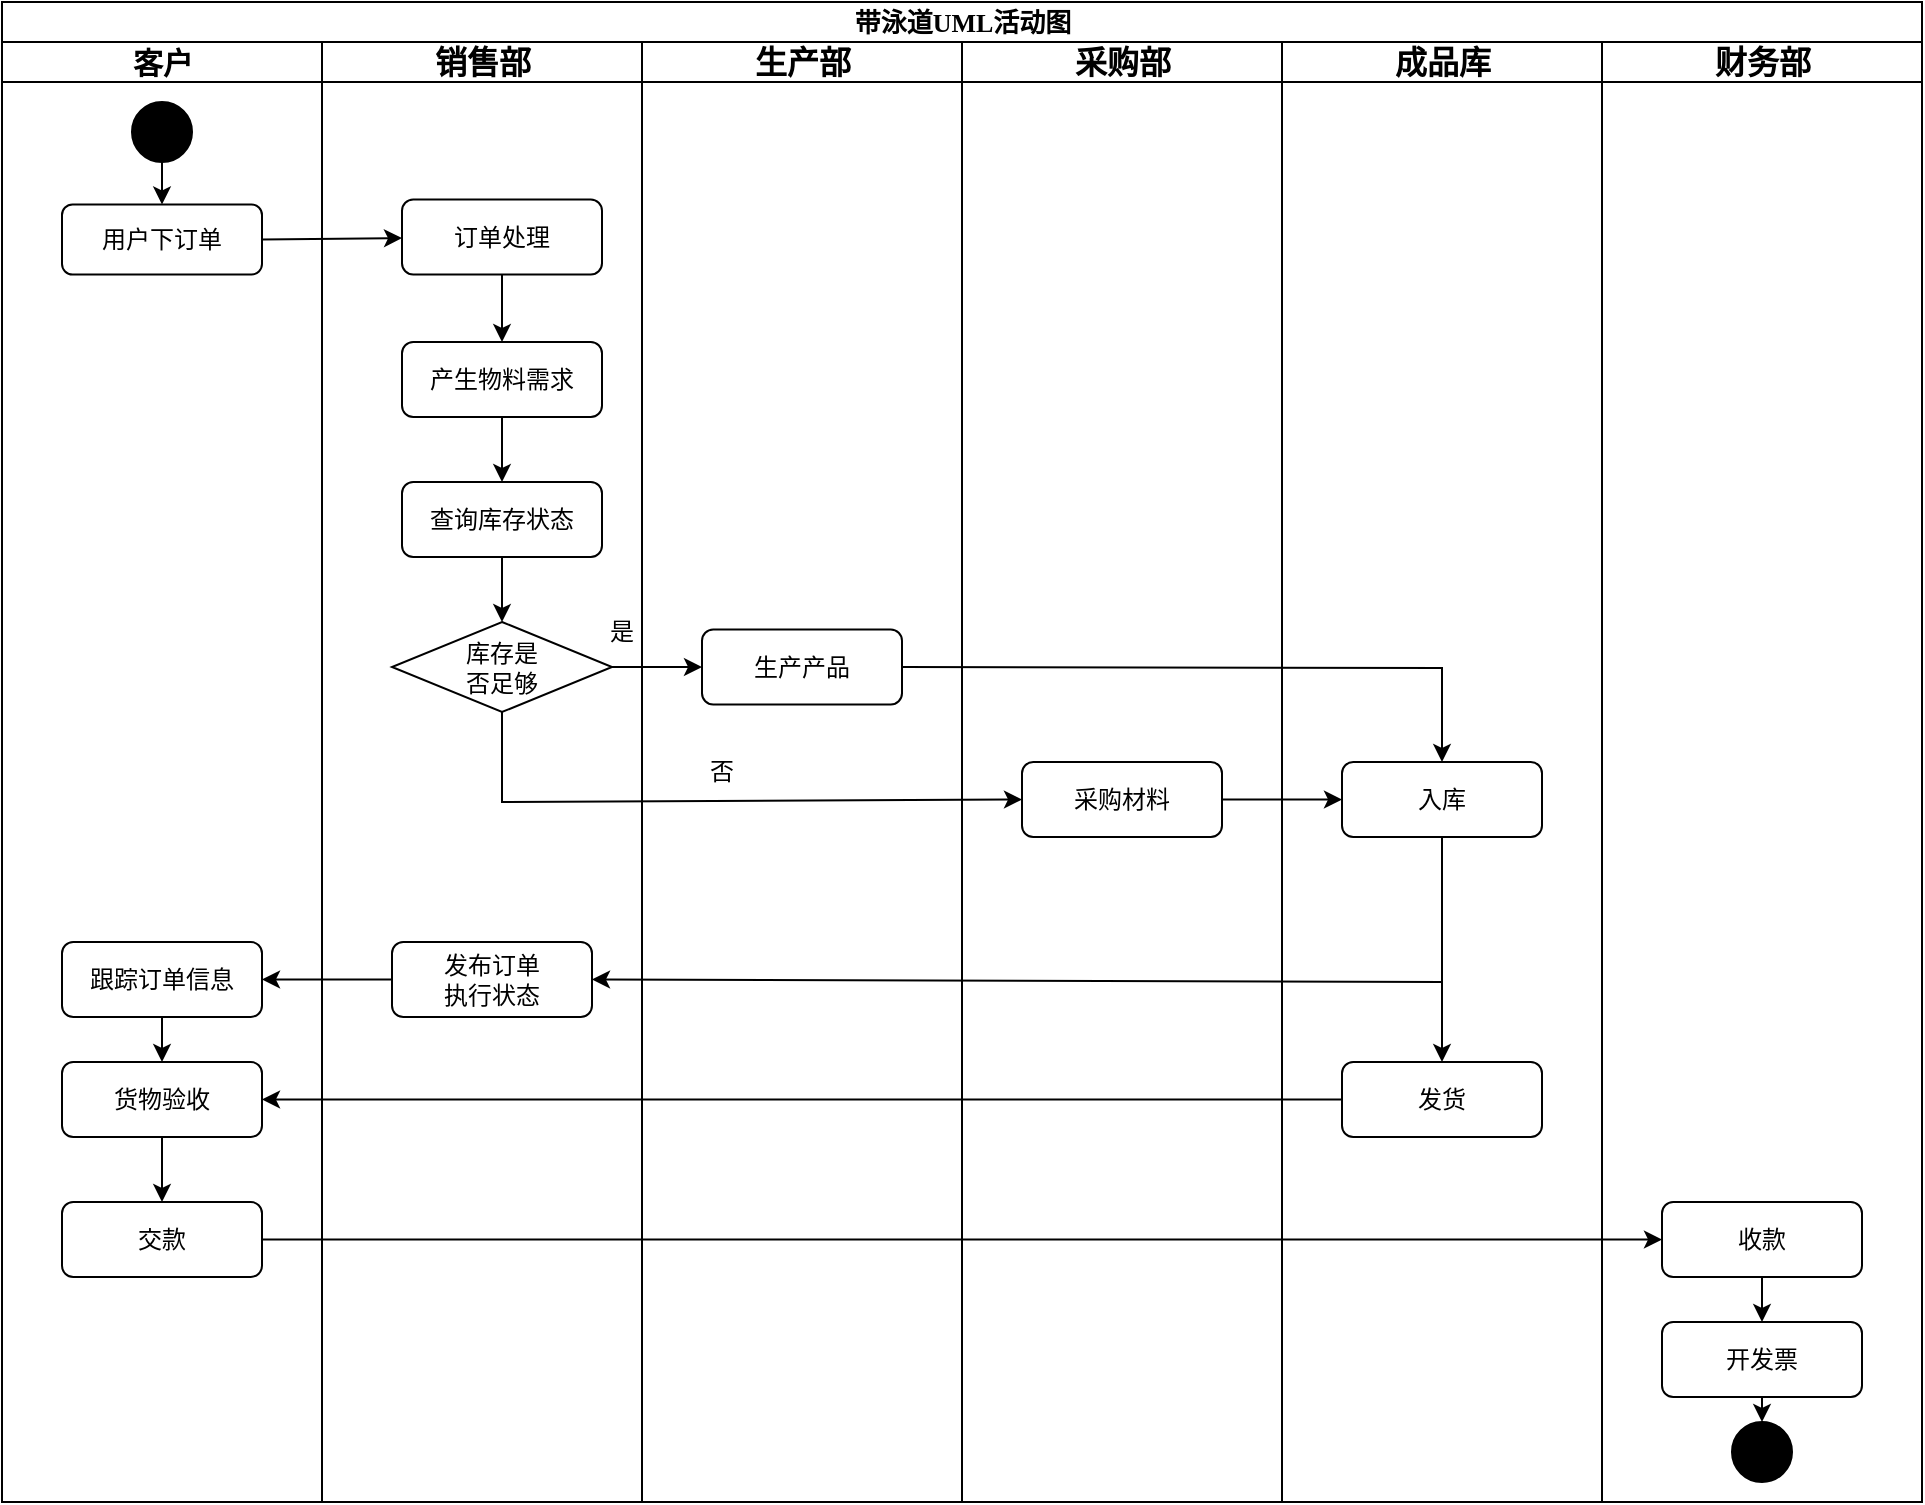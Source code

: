 <mxfile version="24.8.9">
  <diagram name="Page-1" id="74e2e168-ea6b-b213-b513-2b3c1d86103e">
    <mxGraphModel grid="1" page="1" gridSize="10" guides="1" tooltips="1" connect="1" arrows="1" fold="1" pageScale="1" pageWidth="1100" pageHeight="850" background="none" math="0" shadow="0">
      <root>
        <mxCell id="0" />
        <mxCell id="1" parent="0" />
        <mxCell id="77e6c97f196da883-1" value="&lt;font style=&quot;font-size: 13px;&quot;&gt;带泳道UML活动图&lt;/font&gt;" style="swimlane;html=1;childLayout=stackLayout;startSize=20;rounded=0;shadow=0;labelBackgroundColor=none;strokeWidth=1;fontFamily=Verdana;fontSize=8;align=center;" vertex="1" parent="1">
          <mxGeometry x="70" y="40" width="960" height="750" as="geometry" />
        </mxCell>
        <mxCell id="77e6c97f196da883-2" value="&lt;font style=&quot;font-size: 15px;&quot;&gt;客户&lt;/font&gt;" style="swimlane;html=1;startSize=20;" vertex="1" parent="77e6c97f196da883-1">
          <mxGeometry y="20" width="160" height="730" as="geometry" />
        </mxCell>
        <mxCell id="77e6c97f196da883-8" value="&lt;font style=&quot;font-size: 12px;&quot;&gt;用户下订单&lt;/font&gt;" style="rounded=1;whiteSpace=wrap;html=1;shadow=0;labelBackgroundColor=none;strokeWidth=1;fontFamily=Verdana;fontSize=8;align=center;" vertex="1" parent="77e6c97f196da883-2">
          <mxGeometry x="30" y="81.25" width="100" height="35" as="geometry" />
        </mxCell>
        <mxCell id="tVxDg_vbg_Na7_TElJBm-16" value="&lt;font style=&quot;font-size: 12px;&quot;&gt;货物验收&lt;/font&gt;" style="rounded=1;whiteSpace=wrap;html=1;shadow=0;labelBackgroundColor=none;strokeWidth=1;fontFamily=Verdana;fontSize=8;align=center;" vertex="1" parent="77e6c97f196da883-2">
          <mxGeometry x="30" y="510" width="100" height="37.5" as="geometry" />
        </mxCell>
        <mxCell id="tVxDg_vbg_Na7_TElJBm-17" value="&lt;font style=&quot;font-size: 12px;&quot;&gt;交款&lt;/font&gt;" style="rounded=1;whiteSpace=wrap;html=1;shadow=0;labelBackgroundColor=none;strokeWidth=1;fontFamily=Verdana;fontSize=8;align=center;" vertex="1" parent="77e6c97f196da883-2">
          <mxGeometry x="30" y="580" width="100" height="37.5" as="geometry" />
        </mxCell>
        <mxCell id="tVxDg_vbg_Na7_TElJBm-32" value="" style="endArrow=classic;html=1;rounded=0;exitX=0.5;exitY=1;exitDx=0;exitDy=0;entryX=0.5;entryY=0;entryDx=0;entryDy=0;" edge="1" parent="77e6c97f196da883-2" source="tVxDg_vbg_Na7_TElJBm-16" target="tVxDg_vbg_Na7_TElJBm-17">
          <mxGeometry width="50" height="50" relative="1" as="geometry">
            <mxPoint x="360" y="560" as="sourcePoint" />
            <mxPoint x="410" y="510" as="targetPoint" />
          </mxGeometry>
        </mxCell>
        <mxCell id="tVxDg_vbg_Na7_TElJBm-35" value="" style="ellipse;whiteSpace=wrap;html=1;aspect=fixed;fillColor=#000000;" vertex="1" parent="77e6c97f196da883-2">
          <mxGeometry x="65" y="30" width="30" height="30" as="geometry" />
        </mxCell>
        <mxCell id="tVxDg_vbg_Na7_TElJBm-37" value="" style="endArrow=classic;html=1;rounded=0;exitX=0.5;exitY=1;exitDx=0;exitDy=0;entryX=0.5;entryY=0;entryDx=0;entryDy=0;" edge="1" parent="77e6c97f196da883-2" source="tVxDg_vbg_Na7_TElJBm-35" target="77e6c97f196da883-8">
          <mxGeometry width="50" height="50" relative="1" as="geometry">
            <mxPoint x="120" y="460" as="sourcePoint" />
            <mxPoint x="170" y="410" as="targetPoint" />
          </mxGeometry>
        </mxCell>
        <mxCell id="egZM-A-JcMTh_OU8PHyn-2" style="edgeStyle=orthogonalEdgeStyle;rounded=0;orthogonalLoop=1;jettySize=auto;html=1;exitX=0.5;exitY=1;exitDx=0;exitDy=0;entryX=0.5;entryY=0;entryDx=0;entryDy=0;" edge="1" parent="77e6c97f196da883-2" source="egZM-A-JcMTh_OU8PHyn-1" target="tVxDg_vbg_Na7_TElJBm-16">
          <mxGeometry relative="1" as="geometry" />
        </mxCell>
        <mxCell id="egZM-A-JcMTh_OU8PHyn-1" value="&lt;span style=&quot;font-size: 12px;&quot;&gt;跟踪订单信息&lt;/span&gt;" style="rounded=1;whiteSpace=wrap;html=1;shadow=0;labelBackgroundColor=none;strokeWidth=1;fontFamily=Verdana;fontSize=8;align=center;" vertex="1" parent="77e6c97f196da883-2">
          <mxGeometry x="30" y="450" width="100" height="37.5" as="geometry" />
        </mxCell>
        <mxCell id="77e6c97f196da883-3" value="&lt;font style=&quot;font-size: 16px;&quot;&gt;销售部&lt;/font&gt;" style="swimlane;html=1;startSize=20;" vertex="1" parent="77e6c97f196da883-1">
          <mxGeometry x="160" y="20" width="160" height="730" as="geometry" />
        </mxCell>
        <mxCell id="77e6c97f196da883-11" value="&lt;font style=&quot;font-size: 12px;&quot;&gt;订单处理&lt;/font&gt;" style="rounded=1;whiteSpace=wrap;html=1;shadow=0;labelBackgroundColor=none;strokeWidth=1;fontFamily=Verdana;fontSize=8;align=center;" vertex="1" parent="77e6c97f196da883-3">
          <mxGeometry x="40" y="78.75" width="100" height="37.5" as="geometry" />
        </mxCell>
        <mxCell id="tVxDg_vbg_Na7_TElJBm-4" value="&lt;font style=&quot;font-size: 12px;&quot;&gt;产生物料需求&lt;/font&gt;" style="rounded=1;whiteSpace=wrap;html=1;shadow=0;labelBackgroundColor=none;strokeWidth=1;fontFamily=Verdana;fontSize=8;align=center;" vertex="1" parent="77e6c97f196da883-3">
          <mxGeometry x="40" y="150" width="100" height="37.5" as="geometry" />
        </mxCell>
        <mxCell id="tVxDg_vbg_Na7_TElJBm-5" value="&lt;font style=&quot;font-size: 12px;&quot;&gt;查询库存状态&lt;/font&gt;" style="rounded=1;whiteSpace=wrap;html=1;shadow=0;labelBackgroundColor=none;strokeWidth=1;fontFamily=Verdana;fontSize=8;align=center;" vertex="1" parent="77e6c97f196da883-3">
          <mxGeometry x="40" y="220" width="100" height="37.5" as="geometry" />
        </mxCell>
        <mxCell id="tVxDg_vbg_Na7_TElJBm-6" value="库存是&lt;br&gt;否足够" style="rhombus;whiteSpace=wrap;html=1;" vertex="1" parent="77e6c97f196da883-3">
          <mxGeometry x="35" y="290" width="110" height="45" as="geometry" />
        </mxCell>
        <mxCell id="tVxDg_vbg_Na7_TElJBm-15" value="&lt;font style=&quot;font-size: 12px;&quot;&gt;发布订单&lt;br&gt;执行状态&lt;/font&gt;" style="rounded=1;whiteSpace=wrap;html=1;shadow=0;labelBackgroundColor=none;strokeWidth=1;fontFamily=Verdana;fontSize=8;align=center;" vertex="1" parent="77e6c97f196da883-3">
          <mxGeometry x="35" y="450" width="100" height="37.5" as="geometry" />
        </mxCell>
        <mxCell id="tVxDg_vbg_Na7_TElJBm-18" value="" style="endArrow=classic;html=1;rounded=0;exitX=0.5;exitY=1;exitDx=0;exitDy=0;entryX=0.5;entryY=0;entryDx=0;entryDy=0;" edge="1" parent="77e6c97f196da883-3" source="77e6c97f196da883-11" target="tVxDg_vbg_Na7_TElJBm-4">
          <mxGeometry width="50" height="50" relative="1" as="geometry">
            <mxPoint x="140" y="360" as="sourcePoint" />
            <mxPoint x="190" y="310" as="targetPoint" />
          </mxGeometry>
        </mxCell>
        <mxCell id="tVxDg_vbg_Na7_TElJBm-21" value="" style="endArrow=classic;html=1;rounded=0;exitX=0.5;exitY=1;exitDx=0;exitDy=0;" edge="1" parent="77e6c97f196da883-3" source="tVxDg_vbg_Na7_TElJBm-4" target="tVxDg_vbg_Na7_TElJBm-5">
          <mxGeometry width="50" height="50" relative="1" as="geometry">
            <mxPoint x="140" y="360" as="sourcePoint" />
            <mxPoint x="190" y="310" as="targetPoint" />
          </mxGeometry>
        </mxCell>
        <mxCell id="tVxDg_vbg_Na7_TElJBm-22" value="" style="endArrow=classic;html=1;rounded=0;exitX=0.5;exitY=1;exitDx=0;exitDy=0;entryX=0.5;entryY=0;entryDx=0;entryDy=0;" edge="1" parent="77e6c97f196da883-3" source="tVxDg_vbg_Na7_TElJBm-5" target="tVxDg_vbg_Na7_TElJBm-6">
          <mxGeometry width="50" height="50" relative="1" as="geometry">
            <mxPoint x="140" y="360" as="sourcePoint" />
            <mxPoint x="190" y="310" as="targetPoint" />
          </mxGeometry>
        </mxCell>
        <mxCell id="77e6c97f196da883-4" value="&lt;font style=&quot;font-size: 16px;&quot;&gt;生产部&lt;/font&gt;" style="swimlane;html=1;startSize=20;" vertex="1" parent="77e6c97f196da883-1">
          <mxGeometry x="320" y="20" width="160" height="730" as="geometry" />
        </mxCell>
        <mxCell id="tVxDg_vbg_Na7_TElJBm-7" value="&lt;font style=&quot;font-size: 12px;&quot;&gt;生产产品&lt;/font&gt;" style="rounded=1;whiteSpace=wrap;html=1;shadow=0;labelBackgroundColor=none;strokeWidth=1;fontFamily=Verdana;fontSize=8;align=center;" vertex="1" parent="77e6c97f196da883-4">
          <mxGeometry x="30" y="293.75" width="100" height="37.5" as="geometry" />
        </mxCell>
        <mxCell id="tVxDg_vbg_Na7_TElJBm-40" value="是" style="text;html=1;align=center;verticalAlign=middle;whiteSpace=wrap;rounded=0;" vertex="1" parent="77e6c97f196da883-4">
          <mxGeometry x="-40" y="280" width="60" height="30" as="geometry" />
        </mxCell>
        <mxCell id="tVxDg_vbg_Na7_TElJBm-41" value="否" style="text;html=1;align=center;verticalAlign=middle;whiteSpace=wrap;rounded=0;" vertex="1" parent="77e6c97f196da883-4">
          <mxGeometry x="10" y="350" width="60" height="30" as="geometry" />
        </mxCell>
        <mxCell id="77e6c97f196da883-5" value="&lt;font style=&quot;font-size: 16px;&quot;&gt;采购部&lt;/font&gt;" style="swimlane;html=1;startSize=20;" vertex="1" parent="77e6c97f196da883-1">
          <mxGeometry x="480" y="20" width="160" height="730" as="geometry" />
        </mxCell>
        <mxCell id="tVxDg_vbg_Na7_TElJBm-8" value="&lt;font style=&quot;font-size: 12px;&quot;&gt;采购材料&lt;/font&gt;" style="rounded=1;whiteSpace=wrap;html=1;shadow=0;labelBackgroundColor=none;strokeWidth=1;fontFamily=Verdana;fontSize=8;align=center;" vertex="1" parent="77e6c97f196da883-5">
          <mxGeometry x="30" y="360" width="100" height="37.5" as="geometry" />
        </mxCell>
        <mxCell id="77e6c97f196da883-6" value="&lt;font style=&quot;font-size: 16px;&quot;&gt;成品库&lt;/font&gt;" style="swimlane;html=1;startSize=20;" vertex="1" parent="77e6c97f196da883-1">
          <mxGeometry x="640" y="20" width="160" height="730" as="geometry" />
        </mxCell>
        <mxCell id="tVxDg_vbg_Na7_TElJBm-9" value="&lt;font style=&quot;font-size: 12px;&quot;&gt;入库&lt;/font&gt;" style="rounded=1;whiteSpace=wrap;html=1;shadow=0;labelBackgroundColor=none;strokeWidth=1;fontFamily=Verdana;fontSize=8;align=center;" vertex="1" parent="77e6c97f196da883-6">
          <mxGeometry x="30" y="360" width="100" height="37.5" as="geometry" />
        </mxCell>
        <mxCell id="tVxDg_vbg_Na7_TElJBm-10" value="&lt;font style=&quot;font-size: 12px;&quot;&gt;发货&lt;/font&gt;" style="rounded=1;whiteSpace=wrap;html=1;shadow=0;labelBackgroundColor=none;strokeWidth=1;fontFamily=Verdana;fontSize=8;align=center;" vertex="1" parent="77e6c97f196da883-6">
          <mxGeometry x="30" y="510" width="100" height="37.5" as="geometry" />
        </mxCell>
        <mxCell id="tVxDg_vbg_Na7_TElJBm-29" value="" style="endArrow=classic;html=1;rounded=0;exitX=0.5;exitY=1;exitDx=0;exitDy=0;entryX=0.5;entryY=0;entryDx=0;entryDy=0;" edge="1" parent="77e6c97f196da883-6" source="tVxDg_vbg_Na7_TElJBm-9" target="tVxDg_vbg_Na7_TElJBm-10">
          <mxGeometry width="50" height="50" relative="1" as="geometry">
            <mxPoint x="-200" y="360" as="sourcePoint" />
            <mxPoint x="-150" y="310" as="targetPoint" />
          </mxGeometry>
        </mxCell>
        <mxCell id="77e6c97f196da883-7" value="&lt;font style=&quot;font-size: 16px;&quot;&gt;财务部&lt;/font&gt;" style="swimlane;html=1;startSize=20;" vertex="1" parent="77e6c97f196da883-1">
          <mxGeometry x="800" y="20" width="160" height="730" as="geometry" />
        </mxCell>
        <mxCell id="tVxDg_vbg_Na7_TElJBm-11" value="&lt;font style=&quot;font-size: 12px;&quot;&gt;收款&lt;/font&gt;" style="rounded=1;whiteSpace=wrap;html=1;shadow=0;labelBackgroundColor=none;strokeWidth=1;fontFamily=Verdana;fontSize=8;align=center;" vertex="1" parent="77e6c97f196da883-7">
          <mxGeometry x="30" y="580" width="100" height="37.5" as="geometry" />
        </mxCell>
        <mxCell id="tVxDg_vbg_Na7_TElJBm-12" value="&lt;font style=&quot;font-size: 12px;&quot;&gt;开发票&lt;/font&gt;" style="rounded=1;whiteSpace=wrap;html=1;shadow=0;labelBackgroundColor=none;strokeWidth=1;fontFamily=Verdana;fontSize=8;align=center;" vertex="1" parent="77e6c97f196da883-7">
          <mxGeometry x="30" y="640" width="100" height="37.5" as="geometry" />
        </mxCell>
        <mxCell id="tVxDg_vbg_Na7_TElJBm-34" value="" style="endArrow=classic;html=1;rounded=0;exitX=0.5;exitY=1;exitDx=0;exitDy=0;entryX=0.5;entryY=0;entryDx=0;entryDy=0;" edge="1" parent="77e6c97f196da883-7" source="tVxDg_vbg_Na7_TElJBm-11" target="tVxDg_vbg_Na7_TElJBm-12">
          <mxGeometry width="50" height="50" relative="1" as="geometry">
            <mxPoint x="-200" y="660" as="sourcePoint" />
            <mxPoint x="-150" y="610" as="targetPoint" />
          </mxGeometry>
        </mxCell>
        <mxCell id="tVxDg_vbg_Na7_TElJBm-38" value="" style="ellipse;whiteSpace=wrap;html=1;aspect=fixed;fillColor=#000000;" vertex="1" parent="77e6c97f196da883-7">
          <mxGeometry x="65" y="690" width="30" height="30" as="geometry" />
        </mxCell>
        <mxCell id="tVxDg_vbg_Na7_TElJBm-39" value="" style="endArrow=classic;html=1;rounded=0;exitX=0.5;exitY=1;exitDx=0;exitDy=0;entryX=0.5;entryY=0;entryDx=0;entryDy=0;" edge="1" parent="77e6c97f196da883-7" source="tVxDg_vbg_Na7_TElJBm-12" target="tVxDg_vbg_Na7_TElJBm-38">
          <mxGeometry width="50" height="50" relative="1" as="geometry">
            <mxPoint x="-330" y="390" as="sourcePoint" />
            <mxPoint x="-280" y="340" as="targetPoint" />
          </mxGeometry>
        </mxCell>
        <mxCell id="tVxDg_vbg_Na7_TElJBm-23" value="" style="endArrow=classic;html=1;rounded=0;exitX=1;exitY=0.5;exitDx=0;exitDy=0;entryX=0;entryY=0.5;entryDx=0;entryDy=0;" edge="1" parent="77e6c97f196da883-1" source="tVxDg_vbg_Na7_TElJBm-6" target="tVxDg_vbg_Na7_TElJBm-7">
          <mxGeometry width="50" height="50" relative="1" as="geometry">
            <mxPoint x="300" y="380" as="sourcePoint" />
            <mxPoint x="350" y="330" as="targetPoint" />
          </mxGeometry>
        </mxCell>
        <mxCell id="tVxDg_vbg_Na7_TElJBm-26" value="" style="endArrow=classic;html=1;rounded=0;exitX=0.5;exitY=1;exitDx=0;exitDy=0;entryX=0;entryY=0.5;entryDx=0;entryDy=0;" edge="1" parent="77e6c97f196da883-1" source="tVxDg_vbg_Na7_TElJBm-6" target="tVxDg_vbg_Na7_TElJBm-8">
          <mxGeometry width="50" height="50" relative="1" as="geometry">
            <mxPoint x="300" y="380" as="sourcePoint" />
            <mxPoint x="250" y="400" as="targetPoint" />
            <Array as="points">
              <mxPoint x="250" y="400" />
            </Array>
          </mxGeometry>
        </mxCell>
        <mxCell id="tVxDg_vbg_Na7_TElJBm-28" value="" style="endArrow=classic;html=1;rounded=0;exitX=1;exitY=0.5;exitDx=0;exitDy=0;entryX=0;entryY=0.5;entryDx=0;entryDy=0;" edge="1" parent="77e6c97f196da883-1" source="tVxDg_vbg_Na7_TElJBm-8" target="tVxDg_vbg_Na7_TElJBm-9">
          <mxGeometry width="50" height="50" relative="1" as="geometry">
            <mxPoint x="440" y="380" as="sourcePoint" />
            <mxPoint x="490" y="330" as="targetPoint" />
          </mxGeometry>
        </mxCell>
        <mxCell id="tVxDg_vbg_Na7_TElJBm-30" value="" style="endArrow=classic;html=1;rounded=0;exitX=1;exitY=0.5;exitDx=0;exitDy=0;entryX=0.5;entryY=0;entryDx=0;entryDy=0;" edge="1" parent="77e6c97f196da883-1" source="tVxDg_vbg_Na7_TElJBm-7" target="tVxDg_vbg_Na7_TElJBm-9">
          <mxGeometry width="50" height="50" relative="1" as="geometry">
            <mxPoint x="440" y="380" as="sourcePoint" />
            <mxPoint x="490" y="330" as="targetPoint" />
            <Array as="points">
              <mxPoint x="720" y="333" />
            </Array>
          </mxGeometry>
        </mxCell>
        <mxCell id="tVxDg_vbg_Na7_TElJBm-31" value="" style="endArrow=classic;html=1;rounded=0;exitX=0;exitY=0.5;exitDx=0;exitDy=0;entryX=1;entryY=0.5;entryDx=0;entryDy=0;" edge="1" parent="77e6c97f196da883-1" source="tVxDg_vbg_Na7_TElJBm-10" target="tVxDg_vbg_Na7_TElJBm-16">
          <mxGeometry width="50" height="50" relative="1" as="geometry">
            <mxPoint x="360" y="580" as="sourcePoint" />
            <mxPoint x="410" y="530" as="targetPoint" />
          </mxGeometry>
        </mxCell>
        <mxCell id="tVxDg_vbg_Na7_TElJBm-33" value="" style="endArrow=classic;html=1;rounded=0;exitX=1;exitY=0.5;exitDx=0;exitDy=0;entryX=0;entryY=0.5;entryDx=0;entryDy=0;" edge="1" parent="77e6c97f196da883-1" source="tVxDg_vbg_Na7_TElJBm-17" target="tVxDg_vbg_Na7_TElJBm-11">
          <mxGeometry width="50" height="50" relative="1" as="geometry">
            <mxPoint x="360" y="680" as="sourcePoint" />
            <mxPoint x="410" y="630" as="targetPoint" />
          </mxGeometry>
        </mxCell>
        <mxCell id="tVxDg_vbg_Na7_TElJBm-36" value="" style="endArrow=classic;html=1;rounded=0;exitX=1;exitY=0.5;exitDx=0;exitDy=0;" edge="1" parent="77e6c97f196da883-1" source="77e6c97f196da883-8" target="77e6c97f196da883-11">
          <mxGeometry width="50" height="50" relative="1" as="geometry">
            <mxPoint x="120" y="480" as="sourcePoint" />
            <mxPoint x="170" y="430" as="targetPoint" />
          </mxGeometry>
        </mxCell>
        <mxCell id="egZM-A-JcMTh_OU8PHyn-3" style="edgeStyle=orthogonalEdgeStyle;rounded=0;orthogonalLoop=1;jettySize=auto;html=1;exitX=0;exitY=0.5;exitDx=0;exitDy=0;entryX=1;entryY=0.5;entryDx=0;entryDy=0;" edge="1" parent="77e6c97f196da883-1" source="tVxDg_vbg_Na7_TElJBm-15" target="egZM-A-JcMTh_OU8PHyn-1">
          <mxGeometry relative="1" as="geometry" />
        </mxCell>
        <mxCell id="tVxDg_vbg_Na7_TElJBm-27" value="" style="endArrow=classic;html=1;rounded=0;entryX=1;entryY=0.5;entryDx=0;entryDy=0;" edge="1" parent="1" target="tVxDg_vbg_Na7_TElJBm-15">
          <mxGeometry width="50" height="50" relative="1" as="geometry">
            <mxPoint x="790" y="530" as="sourcePoint" />
            <mxPoint x="560" y="370" as="targetPoint" />
          </mxGeometry>
        </mxCell>
      </root>
    </mxGraphModel>
  </diagram>
</mxfile>
